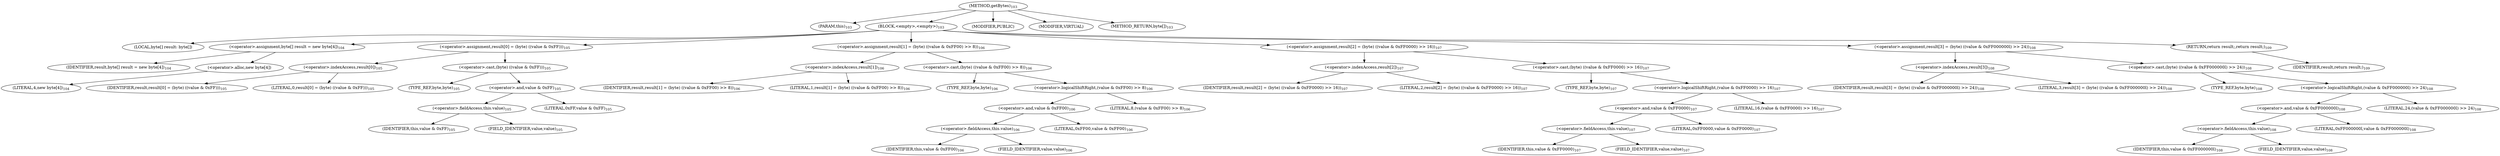 digraph "getBytes" {  
"99" [label = <(METHOD,getBytes)<SUB>103</SUB>> ]
"100" [label = <(PARAM,this)<SUB>103</SUB>> ]
"101" [label = <(BLOCK,&lt;empty&gt;,&lt;empty&gt;)<SUB>103</SUB>> ]
"102" [label = <(LOCAL,byte[] result: byte[])> ]
"103" [label = <(&lt;operator&gt;.assignment,byte[] result = new byte[4])<SUB>104</SUB>> ]
"104" [label = <(IDENTIFIER,result,byte[] result = new byte[4])<SUB>104</SUB>> ]
"105" [label = <(&lt;operator&gt;.alloc,new byte[4])> ]
"106" [label = <(LITERAL,4,new byte[4])<SUB>104</SUB>> ]
"107" [label = <(&lt;operator&gt;.assignment,result[0] = (byte) ((value &amp; 0xFF)))<SUB>105</SUB>> ]
"108" [label = <(&lt;operator&gt;.indexAccess,result[0])<SUB>105</SUB>> ]
"109" [label = <(IDENTIFIER,result,result[0] = (byte) ((value &amp; 0xFF)))<SUB>105</SUB>> ]
"110" [label = <(LITERAL,0,result[0] = (byte) ((value &amp; 0xFF)))<SUB>105</SUB>> ]
"111" [label = <(&lt;operator&gt;.cast,(byte) ((value &amp; 0xFF)))<SUB>105</SUB>> ]
"112" [label = <(TYPE_REF,byte,byte)<SUB>105</SUB>> ]
"113" [label = <(&lt;operator&gt;.and,value &amp; 0xFF)<SUB>105</SUB>> ]
"114" [label = <(&lt;operator&gt;.fieldAccess,this.value)<SUB>105</SUB>> ]
"115" [label = <(IDENTIFIER,this,value &amp; 0xFF)<SUB>105</SUB>> ]
"116" [label = <(FIELD_IDENTIFIER,value,value)<SUB>105</SUB>> ]
"117" [label = <(LITERAL,0xFF,value &amp; 0xFF)<SUB>105</SUB>> ]
"118" [label = <(&lt;operator&gt;.assignment,result[1] = (byte) ((value &amp; 0xFF00) &gt;&gt; 8))<SUB>106</SUB>> ]
"119" [label = <(&lt;operator&gt;.indexAccess,result[1])<SUB>106</SUB>> ]
"120" [label = <(IDENTIFIER,result,result[1] = (byte) ((value &amp; 0xFF00) &gt;&gt; 8))<SUB>106</SUB>> ]
"121" [label = <(LITERAL,1,result[1] = (byte) ((value &amp; 0xFF00) &gt;&gt; 8))<SUB>106</SUB>> ]
"122" [label = <(&lt;operator&gt;.cast,(byte) ((value &amp; 0xFF00) &gt;&gt; 8))<SUB>106</SUB>> ]
"123" [label = <(TYPE_REF,byte,byte)<SUB>106</SUB>> ]
"124" [label = <(&lt;operator&gt;.logicalShiftRight,(value &amp; 0xFF00) &gt;&gt; 8)<SUB>106</SUB>> ]
"125" [label = <(&lt;operator&gt;.and,value &amp; 0xFF00)<SUB>106</SUB>> ]
"126" [label = <(&lt;operator&gt;.fieldAccess,this.value)<SUB>106</SUB>> ]
"127" [label = <(IDENTIFIER,this,value &amp; 0xFF00)<SUB>106</SUB>> ]
"128" [label = <(FIELD_IDENTIFIER,value,value)<SUB>106</SUB>> ]
"129" [label = <(LITERAL,0xFF00,value &amp; 0xFF00)<SUB>106</SUB>> ]
"130" [label = <(LITERAL,8,(value &amp; 0xFF00) &gt;&gt; 8)<SUB>106</SUB>> ]
"131" [label = <(&lt;operator&gt;.assignment,result[2] = (byte) ((value &amp; 0xFF0000) &gt;&gt; 16))<SUB>107</SUB>> ]
"132" [label = <(&lt;operator&gt;.indexAccess,result[2])<SUB>107</SUB>> ]
"133" [label = <(IDENTIFIER,result,result[2] = (byte) ((value &amp; 0xFF0000) &gt;&gt; 16))<SUB>107</SUB>> ]
"134" [label = <(LITERAL,2,result[2] = (byte) ((value &amp; 0xFF0000) &gt;&gt; 16))<SUB>107</SUB>> ]
"135" [label = <(&lt;operator&gt;.cast,(byte) ((value &amp; 0xFF0000) &gt;&gt; 16))<SUB>107</SUB>> ]
"136" [label = <(TYPE_REF,byte,byte)<SUB>107</SUB>> ]
"137" [label = <(&lt;operator&gt;.logicalShiftRight,(value &amp; 0xFF0000) &gt;&gt; 16)<SUB>107</SUB>> ]
"138" [label = <(&lt;operator&gt;.and,value &amp; 0xFF0000)<SUB>107</SUB>> ]
"139" [label = <(&lt;operator&gt;.fieldAccess,this.value)<SUB>107</SUB>> ]
"140" [label = <(IDENTIFIER,this,value &amp; 0xFF0000)<SUB>107</SUB>> ]
"141" [label = <(FIELD_IDENTIFIER,value,value)<SUB>107</SUB>> ]
"142" [label = <(LITERAL,0xFF0000,value &amp; 0xFF0000)<SUB>107</SUB>> ]
"143" [label = <(LITERAL,16,(value &amp; 0xFF0000) &gt;&gt; 16)<SUB>107</SUB>> ]
"144" [label = <(&lt;operator&gt;.assignment,result[3] = (byte) ((value &amp; 0xFF000000l) &gt;&gt; 24))<SUB>108</SUB>> ]
"145" [label = <(&lt;operator&gt;.indexAccess,result[3])<SUB>108</SUB>> ]
"146" [label = <(IDENTIFIER,result,result[3] = (byte) ((value &amp; 0xFF000000l) &gt;&gt; 24))<SUB>108</SUB>> ]
"147" [label = <(LITERAL,3,result[3] = (byte) ((value &amp; 0xFF000000l) &gt;&gt; 24))<SUB>108</SUB>> ]
"148" [label = <(&lt;operator&gt;.cast,(byte) ((value &amp; 0xFF000000l) &gt;&gt; 24))<SUB>108</SUB>> ]
"149" [label = <(TYPE_REF,byte,byte)<SUB>108</SUB>> ]
"150" [label = <(&lt;operator&gt;.logicalShiftRight,(value &amp; 0xFF000000l) &gt;&gt; 24)<SUB>108</SUB>> ]
"151" [label = <(&lt;operator&gt;.and,value &amp; 0xFF000000l)<SUB>108</SUB>> ]
"152" [label = <(&lt;operator&gt;.fieldAccess,this.value)<SUB>108</SUB>> ]
"153" [label = <(IDENTIFIER,this,value &amp; 0xFF000000l)<SUB>108</SUB>> ]
"154" [label = <(FIELD_IDENTIFIER,value,value)<SUB>108</SUB>> ]
"155" [label = <(LITERAL,0xFF000000l,value &amp; 0xFF000000l)<SUB>108</SUB>> ]
"156" [label = <(LITERAL,24,(value &amp; 0xFF000000l) &gt;&gt; 24)<SUB>108</SUB>> ]
"157" [label = <(RETURN,return result;,return result;)<SUB>109</SUB>> ]
"158" [label = <(IDENTIFIER,result,return result;)<SUB>109</SUB>> ]
"159" [label = <(MODIFIER,PUBLIC)> ]
"160" [label = <(MODIFIER,VIRTUAL)> ]
"161" [label = <(METHOD_RETURN,byte[])<SUB>103</SUB>> ]
  "99" -> "100" 
  "99" -> "101" 
  "99" -> "159" 
  "99" -> "160" 
  "99" -> "161" 
  "101" -> "102" 
  "101" -> "103" 
  "101" -> "107" 
  "101" -> "118" 
  "101" -> "131" 
  "101" -> "144" 
  "101" -> "157" 
  "103" -> "104" 
  "103" -> "105" 
  "105" -> "106" 
  "107" -> "108" 
  "107" -> "111" 
  "108" -> "109" 
  "108" -> "110" 
  "111" -> "112" 
  "111" -> "113" 
  "113" -> "114" 
  "113" -> "117" 
  "114" -> "115" 
  "114" -> "116" 
  "118" -> "119" 
  "118" -> "122" 
  "119" -> "120" 
  "119" -> "121" 
  "122" -> "123" 
  "122" -> "124" 
  "124" -> "125" 
  "124" -> "130" 
  "125" -> "126" 
  "125" -> "129" 
  "126" -> "127" 
  "126" -> "128" 
  "131" -> "132" 
  "131" -> "135" 
  "132" -> "133" 
  "132" -> "134" 
  "135" -> "136" 
  "135" -> "137" 
  "137" -> "138" 
  "137" -> "143" 
  "138" -> "139" 
  "138" -> "142" 
  "139" -> "140" 
  "139" -> "141" 
  "144" -> "145" 
  "144" -> "148" 
  "145" -> "146" 
  "145" -> "147" 
  "148" -> "149" 
  "148" -> "150" 
  "150" -> "151" 
  "150" -> "156" 
  "151" -> "152" 
  "151" -> "155" 
  "152" -> "153" 
  "152" -> "154" 
  "157" -> "158" 
}
